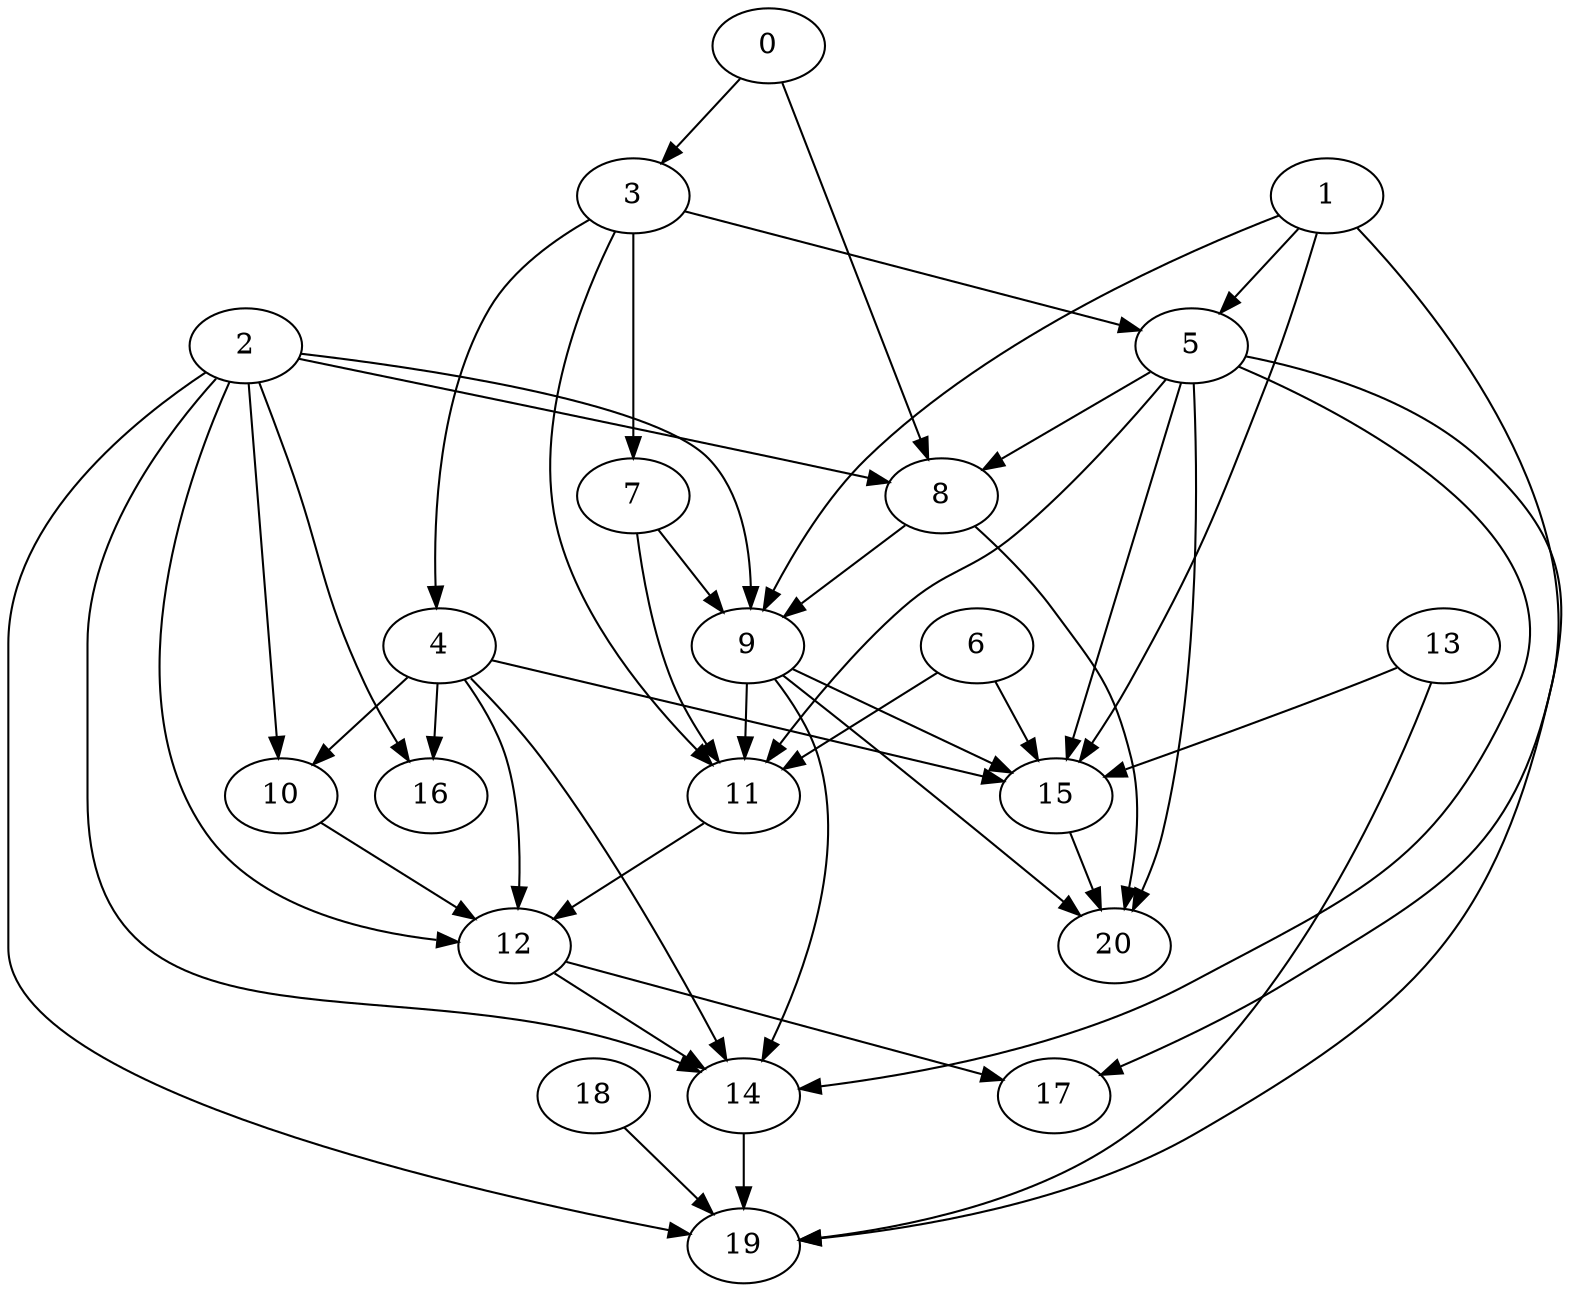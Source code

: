 digraph "Random_Nodes_21_Density_2.24_CCR_0.10_WeightType_Random_Homogeneous-4" {
0 [Weight=38];
1 [Weight=171];
3 [Weight=171];
5 [Weight=152];
2 [Weight=133];
8 [Weight=190];
7 [Weight=171];
6 [Weight=190];
4 [Weight=133];
9 [Weight=76];
11 [Weight=190];
10 [Weight=171];
13 [Weight=171];
12 [Weight=133];
15 [Weight=133];
18 [Weight=133];
14 [Weight=57];
16 [Weight=171];
20 [Weight=152];
19 [Weight=114];
17 [Weight=76];
14 -> 19 [Weight=3];
10 -> 12 [Weight=10];
12 -> 14 [Weight=10];
6 -> 11 [Weight=4];
5 -> 14 [Weight=8];
3 -> 7 [Weight=4];
0 -> 8 [Weight=3];
9 -> 15 [Weight=2];
8 -> 9 [Weight=8];
5 -> 20 [Weight=9];
1 -> 9 [Weight=5];
2 -> 9 [Weight=2];
6 -> 15 [Weight=2];
5 -> 11 [Weight=9];
4 -> 14 [Weight=3];
4 -> 12 [Weight=7];
1 -> 17 [Weight=9];
3 -> 4 [Weight=4];
2 -> 16 [Weight=10];
0 -> 3 [Weight=9];
7 -> 11 [Weight=6];
3 -> 5 [Weight=4];
18 -> 19 [Weight=10];
5 -> 8 [Weight=10];
4 -> 10 [Weight=9];
13 -> 19 [Weight=7];
2 -> 19 [Weight=10];
1 -> 5 [Weight=10];
11 -> 12 [Weight=8];
15 -> 20 [Weight=5];
2 -> 12 [Weight=10];
7 -> 9 [Weight=4];
9 -> 20 [Weight=3];
13 -> 15 [Weight=4];
1 -> 15 [Weight=9];
5 -> 15 [Weight=8];
2 -> 8 [Weight=2];
3 -> 11 [Weight=7];
12 -> 17 [Weight=2];
5 -> 19 [Weight=4];
4 -> 15 [Weight=8];
9 -> 14 [Weight=6];
2 -> 10 [Weight=5];
4 -> 16 [Weight=4];
8 -> 20 [Weight=10];
9 -> 11 [Weight=2];
2 -> 14 [Weight=4];
}
